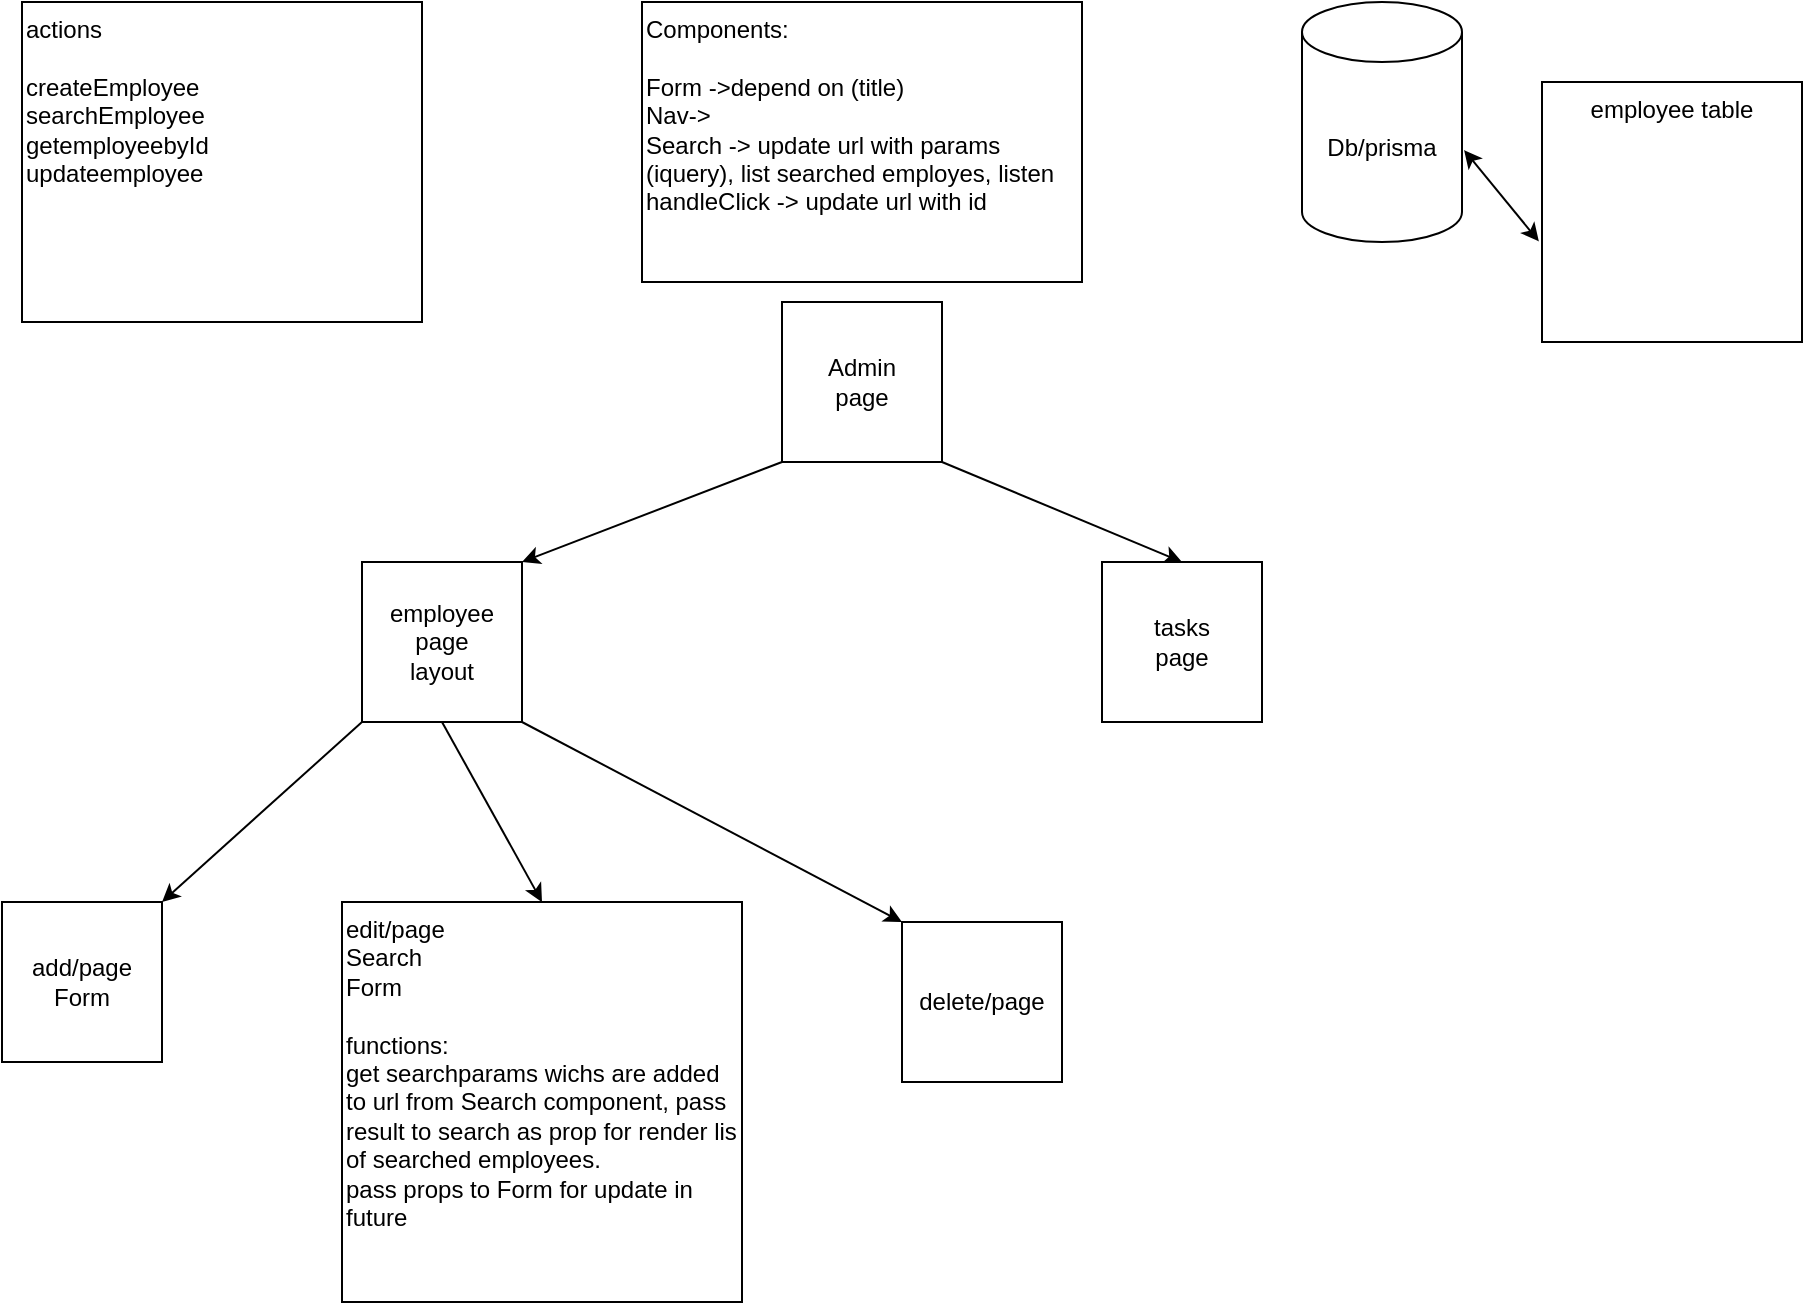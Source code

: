 <mxfile version="26.1.1">
  <diagram name="Page-1" id="hzJ_59KVR99nFLsGmfMX">
    <mxGraphModel dx="1900" dy="641" grid="1" gridSize="10" guides="1" tooltips="1" connect="1" arrows="1" fold="1" page="1" pageScale="1" pageWidth="850" pageHeight="1100" math="0" shadow="0">
      <root>
        <mxCell id="0" />
        <mxCell id="1" parent="0" />
        <mxCell id="wYFMXES_aJNbngL9hCIE-1" value="Admin&lt;div&gt;page&lt;/div&gt;" style="whiteSpace=wrap;html=1;aspect=fixed;" parent="1" vertex="1">
          <mxGeometry x="340" y="190" width="80" height="80" as="geometry" />
        </mxCell>
        <mxCell id="KyeeAG4AAdfrqYYFwvps-1" value="" style="endArrow=classic;html=1;rounded=0;exitX=0;exitY=1;exitDx=0;exitDy=0;" parent="1" source="wYFMXES_aJNbngL9hCIE-1" edge="1">
          <mxGeometry width="50" height="50" relative="1" as="geometry">
            <mxPoint x="380" y="360" as="sourcePoint" />
            <mxPoint x="210" y="320" as="targetPoint" />
          </mxGeometry>
        </mxCell>
        <mxCell id="KyeeAG4AAdfrqYYFwvps-2" value="" style="endArrow=classic;html=1;rounded=0;exitX=1;exitY=1;exitDx=0;exitDy=0;" parent="1" source="wYFMXES_aJNbngL9hCIE-1" edge="1">
          <mxGeometry width="50" height="50" relative="1" as="geometry">
            <mxPoint x="380" y="360" as="sourcePoint" />
            <mxPoint x="540" y="320" as="targetPoint" />
          </mxGeometry>
        </mxCell>
        <mxCell id="KyeeAG4AAdfrqYYFwvps-3" value="employee&lt;div&gt;page&lt;/div&gt;&lt;div&gt;layout&lt;/div&gt;" style="whiteSpace=wrap;html=1;aspect=fixed;" parent="1" vertex="1">
          <mxGeometry x="130" y="320" width="80" height="80" as="geometry" />
        </mxCell>
        <mxCell id="KyeeAG4AAdfrqYYFwvps-4" value="tasks&lt;div&gt;page&lt;/div&gt;" style="whiteSpace=wrap;html=1;aspect=fixed;" parent="1" vertex="1">
          <mxGeometry x="500" y="320" width="80" height="80" as="geometry" />
        </mxCell>
        <mxCell id="KyeeAG4AAdfrqYYFwvps-6" value="&lt;span style=&quot;background-color: light-dark(#ffffff, var(--ge-dark-color, #121212));&quot;&gt;Components:&lt;/span&gt;&lt;div&gt;&lt;br&gt;&lt;div&gt;Form -&amp;gt;depend on (title)&lt;/div&gt;&lt;/div&gt;&lt;div&gt;Nav-&amp;gt;&lt;/div&gt;&lt;div&gt;Search -&amp;gt; update url with params (iquery), list searched employes, listen handleClick -&amp;gt; update url with id&amp;nbsp;&lt;/div&gt;&lt;div&gt;&lt;br&gt;&lt;/div&gt;" style="rounded=0;whiteSpace=wrap;html=1;align=left;verticalAlign=top;" parent="1" vertex="1">
          <mxGeometry x="270" y="40" width="220" height="140" as="geometry" />
        </mxCell>
        <mxCell id="KyeeAG4AAdfrqYYFwvps-7" value="add/page&lt;div&gt;Form&lt;/div&gt;" style="whiteSpace=wrap;html=1;aspect=fixed;" parent="1" vertex="1">
          <mxGeometry x="-50" y="490" width="80" height="80" as="geometry" />
        </mxCell>
        <mxCell id="KyeeAG4AAdfrqYYFwvps-8" value="delete/page" style="whiteSpace=wrap;html=1;aspect=fixed;" parent="1" vertex="1">
          <mxGeometry x="400" y="500" width="80" height="80" as="geometry" />
        </mxCell>
        <mxCell id="KyeeAG4AAdfrqYYFwvps-9" value="edit/page&lt;div&gt;Search&lt;br&gt;&lt;div&gt;Form&lt;/div&gt;&lt;div&gt;&lt;br&gt;&lt;/div&gt;&lt;div&gt;functions:&lt;/div&gt;&lt;div&gt;get searchparams wichs are added to url from Search component, pass result to search as prop for render lis of searched employees.&lt;/div&gt;&lt;div&gt;pass props to Form for update in future&lt;/div&gt;&lt;/div&gt;" style="whiteSpace=wrap;html=1;aspect=fixed;verticalAlign=top;align=left;" parent="1" vertex="1">
          <mxGeometry x="120" y="490" width="200" height="200" as="geometry" />
        </mxCell>
        <mxCell id="KyeeAG4AAdfrqYYFwvps-10" value="" style="endArrow=classic;html=1;rounded=0;exitX=1;exitY=1;exitDx=0;exitDy=0;entryX=0;entryY=0;entryDx=0;entryDy=0;" parent="1" source="KyeeAG4AAdfrqYYFwvps-3" target="KyeeAG4AAdfrqYYFwvps-8" edge="1">
          <mxGeometry width="50" height="50" relative="1" as="geometry">
            <mxPoint x="320" y="500" as="sourcePoint" />
            <mxPoint x="370" y="450" as="targetPoint" />
          </mxGeometry>
        </mxCell>
        <mxCell id="KyeeAG4AAdfrqYYFwvps-11" value="" style="endArrow=classic;html=1;rounded=0;exitX=0.5;exitY=1;exitDx=0;exitDy=0;entryX=0.5;entryY=0;entryDx=0;entryDy=0;" parent="1" source="KyeeAG4AAdfrqYYFwvps-3" target="KyeeAG4AAdfrqYYFwvps-9" edge="1">
          <mxGeometry width="50" height="50" relative="1" as="geometry">
            <mxPoint x="320" y="500" as="sourcePoint" />
            <mxPoint x="370" y="450" as="targetPoint" />
          </mxGeometry>
        </mxCell>
        <mxCell id="KyeeAG4AAdfrqYYFwvps-12" value="" style="endArrow=classic;html=1;rounded=0;exitX=0;exitY=1;exitDx=0;exitDy=0;entryX=1;entryY=0;entryDx=0;entryDy=0;" parent="1" source="KyeeAG4AAdfrqYYFwvps-3" target="KyeeAG4AAdfrqYYFwvps-7" edge="1">
          <mxGeometry width="50" height="50" relative="1" as="geometry">
            <mxPoint x="320" y="500" as="sourcePoint" />
            <mxPoint x="370" y="450" as="targetPoint" />
          </mxGeometry>
        </mxCell>
        <mxCell id="KyeeAG4AAdfrqYYFwvps-14" value="Db/prisma" style="shape=cylinder3;whiteSpace=wrap;html=1;boundedLbl=1;backgroundOutline=1;size=15;" parent="1" vertex="1">
          <mxGeometry x="600" y="40" width="80" height="120" as="geometry" />
        </mxCell>
        <mxCell id="KyeeAG4AAdfrqYYFwvps-15" value="employee table&lt;div&gt;&lt;br&gt;&lt;/div&gt;&lt;div&gt;&lt;br&gt;&lt;/div&gt;" style="whiteSpace=wrap;html=1;aspect=fixed;verticalAlign=top;" parent="1" vertex="1">
          <mxGeometry x="720" y="80" width="130" height="130" as="geometry" />
        </mxCell>
        <mxCell id="KyeeAG4AAdfrqYYFwvps-17" value="" style="endArrow=classic;startArrow=classic;html=1;rounded=0;entryX=1.013;entryY=0.617;entryDx=0;entryDy=0;entryPerimeter=0;exitX=-0.012;exitY=0.613;exitDx=0;exitDy=0;exitPerimeter=0;" parent="1" source="KyeeAG4AAdfrqYYFwvps-15" target="KyeeAG4AAdfrqYYFwvps-14" edge="1">
          <mxGeometry width="50" height="50" relative="1" as="geometry">
            <mxPoint x="320" y="380" as="sourcePoint" />
            <mxPoint x="370" y="330" as="targetPoint" />
            <Array as="points" />
          </mxGeometry>
        </mxCell>
        <mxCell id="J-cySg9SvwEDNT0kXpcs-7" value="actions&lt;div&gt;&lt;br&gt;&lt;/div&gt;&lt;div&gt;createEmployee&lt;/div&gt;&lt;div&gt;searchEmployee&lt;/div&gt;&lt;div&gt;getemployeebyId&lt;/div&gt;&lt;div&gt;updateemployee&lt;/div&gt;" style="rounded=0;whiteSpace=wrap;html=1;verticalAlign=top;align=left;" vertex="1" parent="1">
          <mxGeometry x="-40" y="40" width="200" height="160" as="geometry" />
        </mxCell>
      </root>
    </mxGraphModel>
  </diagram>
</mxfile>
